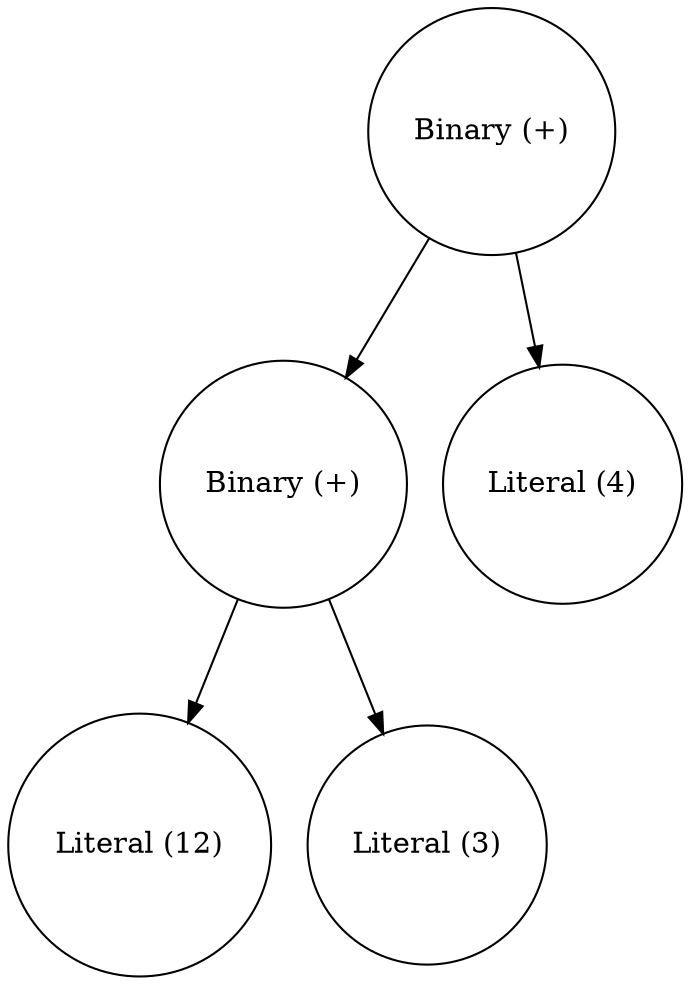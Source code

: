 digraph {
0 [shape="circle" label="Binary (+)"];
1 [shape="circle" label="Binary (+)"];
2 [shape="circle" label="Literal (12)"];
3 [shape="circle" label="Literal (3)"];
1->2 [label=" "];
1->3 [label=" "];
4 [shape="circle" label="Literal (4)"];
0->1 [label=" "];
0->4 [label=" "];
}

